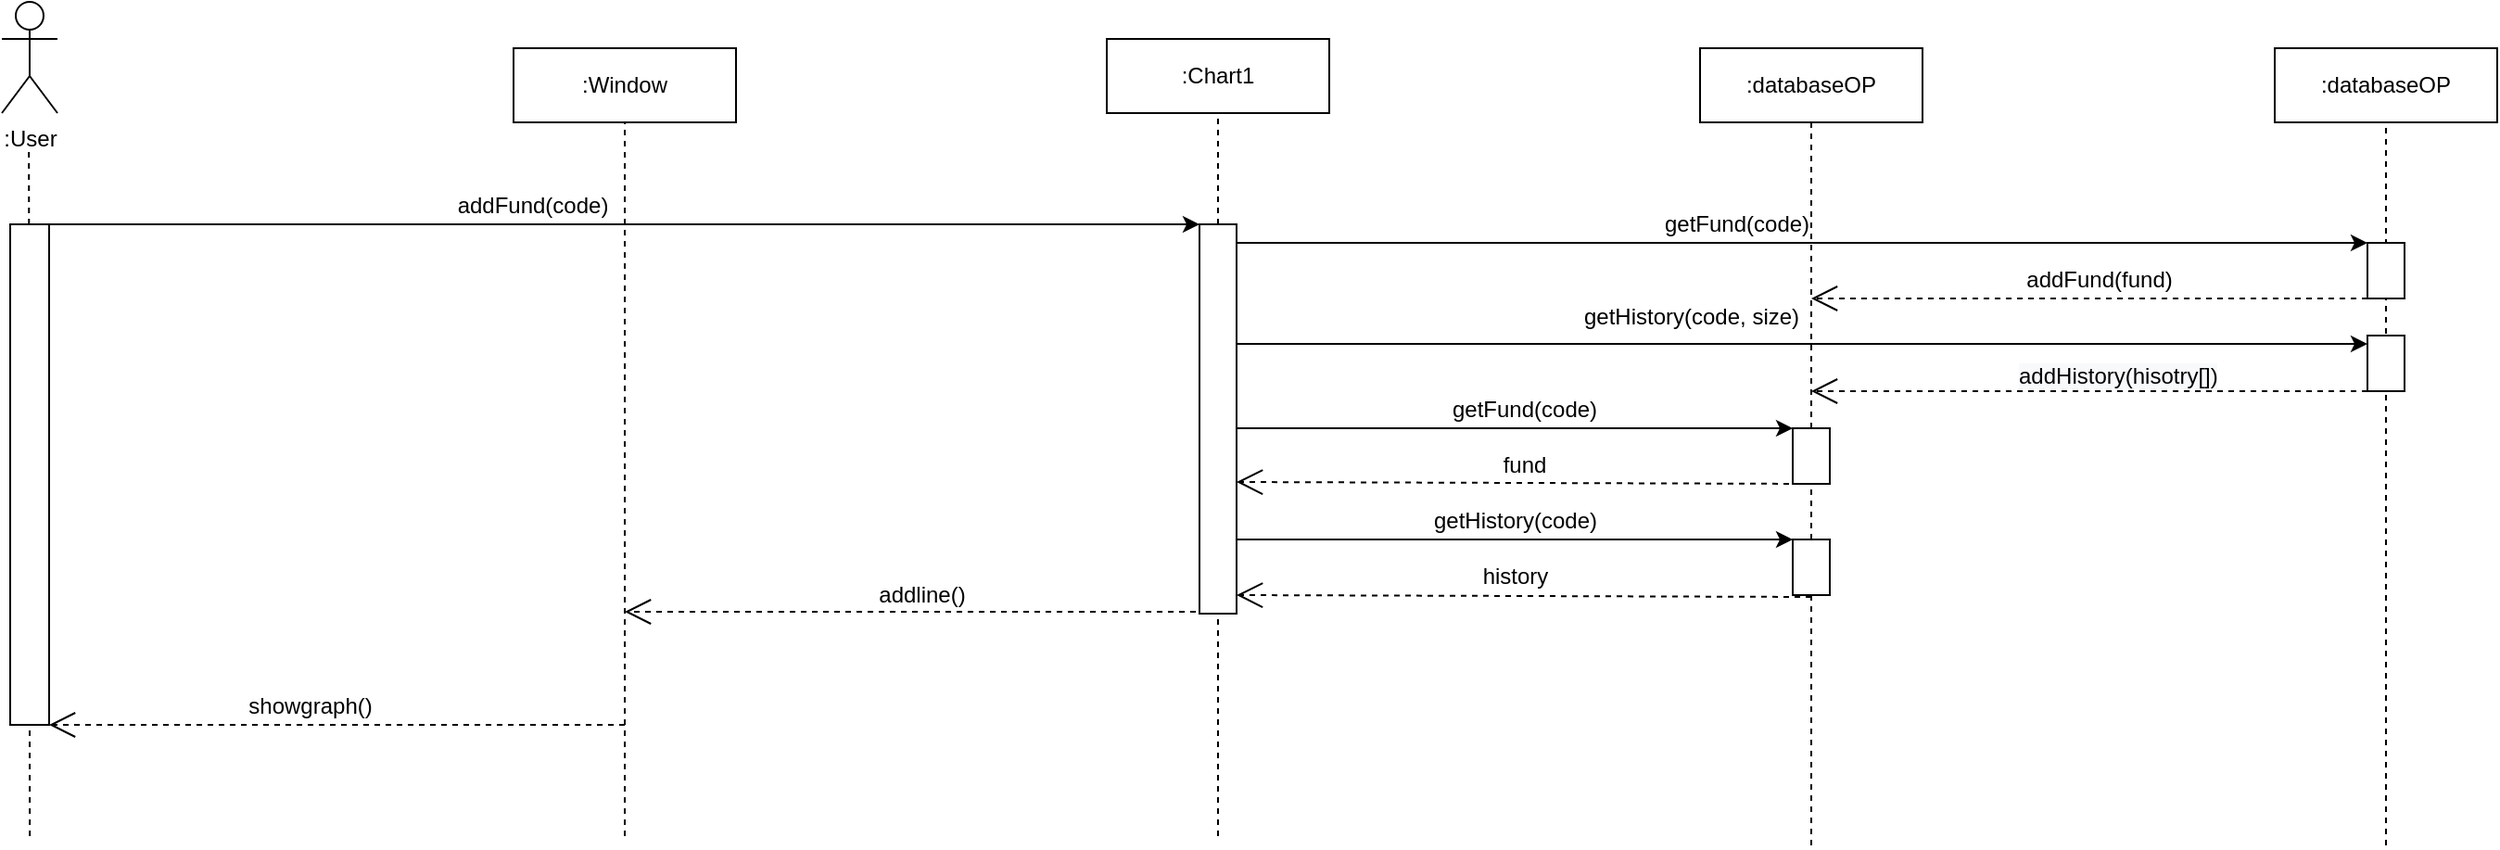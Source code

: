 <mxfile version="14.6.13" type="device"><diagram id="MnaK1AtwsZy4smSYH2O8" name="第 1 页"><mxGraphModel dx="2013" dy="822" grid="1" gridSize="10" guides="1" tooltips="1" connect="1" arrows="1" fold="1" page="1" pageScale="1" pageWidth="827" pageHeight="1169" math="0" shadow="0"><root><mxCell id="0"/><mxCell id="1" parent="0"/><mxCell id="8qOaehZTRVqwu9llJdRh-4" value=":User" style="shape=umlActor;verticalLabelPosition=bottom;verticalAlign=top;html=1;outlineConnect=0;" vertex="1" parent="1"><mxGeometry x="-136" y="110" width="30" height="60" as="geometry"/></mxCell><mxCell id="8qOaehZTRVqwu9llJdRh-5" value="" style="endArrow=none;dashed=1;html=1;entryX=0.5;entryY=1;entryDx=0;entryDy=0;" edge="1" parent="1" target="8qOaehZTRVqwu9llJdRh-27"><mxGeometry width="50" height="50" relative="1" as="geometry"><mxPoint x="200" y="560" as="sourcePoint"/><mxPoint x="200.5" y="200" as="targetPoint"/></mxGeometry></mxCell><mxCell id="8qOaehZTRVqwu9llJdRh-6" value=":Chart1" style="rounded=0;whiteSpace=wrap;html=1;" vertex="1" parent="1"><mxGeometry x="460" y="130" width="120" height="40" as="geometry"/></mxCell><mxCell id="8qOaehZTRVqwu9llJdRh-7" value="" style="endArrow=none;dashed=1;html=1;entryX=0.5;entryY=1;entryDx=0;entryDy=0;" edge="1" parent="1" target="8qOaehZTRVqwu9llJdRh-6"><mxGeometry width="50" height="50" relative="1" as="geometry"><mxPoint x="520" y="560" as="sourcePoint"/><mxPoint x="520" y="190" as="targetPoint"/></mxGeometry></mxCell><mxCell id="8qOaehZTRVqwu9llJdRh-8" value="" style="endArrow=classic;html=1;entryX=0;entryY=0;entryDx=0;entryDy=0;" edge="1" parent="1" target="8qOaehZTRVqwu9llJdRh-35"><mxGeometry width="50" height="50" relative="1" as="geometry"><mxPoint x="-120" y="230" as="sourcePoint"/><mxPoint x="520" y="230" as="targetPoint"/></mxGeometry></mxCell><mxCell id="8qOaehZTRVqwu9llJdRh-9" value="addFund(code)" style="text;html=1;align=center;verticalAlign=middle;resizable=0;points=[];autosize=1;strokeColor=none;" vertex="1" parent="1"><mxGeometry x="100" y="210" width="100" height="20" as="geometry"/></mxCell><mxCell id="8qOaehZTRVqwu9llJdRh-10" value="" style="endArrow=open;endFill=1;endSize=12;html=1;fontSize=20;dashed=1;" edge="1" parent="1"><mxGeometry width="160" relative="1" as="geometry"><mxPoint x="520" y="439" as="sourcePoint"/><mxPoint x="200" y="439" as="targetPoint"/></mxGeometry></mxCell><mxCell id="8qOaehZTRVqwu9llJdRh-11" value="addline()" style="text;html=1;align=center;verticalAlign=middle;resizable=0;points=[];autosize=1;strokeColor=none;" vertex="1" parent="1"><mxGeometry x="330" y="420" width="60" height="20" as="geometry"/></mxCell><mxCell id="8qOaehZTRVqwu9llJdRh-12" value=":databaseOP" style="rounded=0;whiteSpace=wrap;html=1;" vertex="1" parent="1"><mxGeometry x="780" y="135" width="120" height="40" as="geometry"/></mxCell><mxCell id="8qOaehZTRVqwu9llJdRh-13" value="" style="endArrow=none;dashed=1;html=1;entryX=0.5;entryY=1;entryDx=0;entryDy=0;startArrow=none;" edge="1" parent="1" target="8qOaehZTRVqwu9llJdRh-12" source="8qOaehZTRVqwu9llJdRh-70"><mxGeometry width="50" height="50" relative="1" as="geometry"><mxPoint x="840" y="565" as="sourcePoint"/><mxPoint x="840" y="195" as="targetPoint"/></mxGeometry></mxCell><mxCell id="8qOaehZTRVqwu9llJdRh-26" value="" style="endArrow=none;dashed=1;html=1;" edge="1" parent="1"><mxGeometry width="50" height="50" relative="1" as="geometry"><mxPoint x="-120.92" y="560" as="sourcePoint"/><mxPoint x="-121.42" y="190" as="targetPoint"/></mxGeometry></mxCell><mxCell id="8qOaehZTRVqwu9llJdRh-27" value=":Window" style="rounded=0;whiteSpace=wrap;html=1;" vertex="1" parent="1"><mxGeometry x="140" y="135" width="120" height="40" as="geometry"/></mxCell><mxCell id="8qOaehZTRVqwu9llJdRh-28" value="" style="endArrow=open;endFill=1;endSize=12;html=1;fontSize=20;dashed=1;entryX=1;entryY=1;entryDx=0;entryDy=0;" edge="1" parent="1" target="8qOaehZTRVqwu9llJdRh-32"><mxGeometry width="160" relative="1" as="geometry"><mxPoint x="200" y="500" as="sourcePoint"/><mxPoint x="-120" y="400" as="targetPoint"/></mxGeometry></mxCell><mxCell id="8qOaehZTRVqwu9llJdRh-29" value="showgraph()" style="text;html=1;align=center;verticalAlign=middle;resizable=0;points=[];autosize=1;strokeColor=none;" vertex="1" parent="1"><mxGeometry x="-10" y="480" width="80" height="20" as="geometry"/></mxCell><mxCell id="8qOaehZTRVqwu9llJdRh-32" value="" style="rounded=0;whiteSpace=wrap;html=1;" vertex="1" parent="1"><mxGeometry x="-131.5" y="230" width="21" height="270" as="geometry"/></mxCell><mxCell id="8qOaehZTRVqwu9llJdRh-35" value="" style="rounded=0;whiteSpace=wrap;html=1;" vertex="1" parent="1"><mxGeometry x="510" y="230" width="20" height="210" as="geometry"/></mxCell><mxCell id="8qOaehZTRVqwu9llJdRh-40" value=":databaseOP" style="rounded=0;whiteSpace=wrap;html=1;" vertex="1" parent="1"><mxGeometry x="1090" y="135" width="120" height="40" as="geometry"/></mxCell><mxCell id="8qOaehZTRVqwu9llJdRh-41" value="" style="endArrow=none;dashed=1;html=1;entryX=0.5;entryY=1;entryDx=0;entryDy=0;" edge="1" parent="1" target="8qOaehZTRVqwu9llJdRh-40"><mxGeometry width="50" height="50" relative="1" as="geometry"><mxPoint x="1150" y="565" as="sourcePoint"/><mxPoint x="1150" y="195" as="targetPoint"/></mxGeometry></mxCell><mxCell id="8qOaehZTRVqwu9llJdRh-43" value="" style="endArrow=classic;html=1;" edge="1" parent="1"><mxGeometry width="50" height="50" relative="1" as="geometry"><mxPoint x="530" y="240" as="sourcePoint"/><mxPoint x="1140" y="240" as="targetPoint"/></mxGeometry></mxCell><mxCell id="8qOaehZTRVqwu9llJdRh-44" value="getFund(code)" style="text;html=1;strokeColor=none;fillColor=none;align=center;verticalAlign=middle;whiteSpace=wrap;rounded=0;" vertex="1" parent="1"><mxGeometry x="780" y="220" width="40" height="20" as="geometry"/></mxCell><mxCell id="8qOaehZTRVqwu9llJdRh-46" value="" style="rounded=0;whiteSpace=wrap;html=1;" vertex="1" parent="1"><mxGeometry x="1140" y="240" width="20" height="30" as="geometry"/></mxCell><mxCell id="8qOaehZTRVqwu9llJdRh-47" value="" style="endArrow=open;endFill=1;endSize=12;html=1;fontSize=20;exitX=0;exitY=1;exitDx=0;exitDy=0;dashed=1;" edge="1" parent="1" source="8qOaehZTRVqwu9llJdRh-46"><mxGeometry width="160" relative="1" as="geometry"><mxPoint x="760" y="340" as="sourcePoint"/><mxPoint x="840" y="270" as="targetPoint"/></mxGeometry></mxCell><mxCell id="8qOaehZTRVqwu9llJdRh-48" value="addFund(fund)" style="text;html=1;align=center;verticalAlign=middle;resizable=0;points=[];autosize=1;strokeColor=none;" vertex="1" parent="1"><mxGeometry x="950" y="250" width="90" height="20" as="geometry"/></mxCell><mxCell id="8qOaehZTRVqwu9llJdRh-51" value="" style="endArrow=classic;html=1;" edge="1" parent="1"><mxGeometry width="50" height="50" relative="1" as="geometry"><mxPoint x="530" y="294.5" as="sourcePoint"/><mxPoint x="1140" y="294.5" as="targetPoint"/></mxGeometry></mxCell><mxCell id="8qOaehZTRVqwu9llJdRh-52" value="getHistory(code, size)" style="text;html=1;align=center;verticalAlign=middle;resizable=0;points=[];autosize=1;strokeColor=none;" vertex="1" parent="1"><mxGeometry x="710" y="270" width="130" height="20" as="geometry"/></mxCell><mxCell id="8qOaehZTRVqwu9llJdRh-54" value="" style="rounded=0;whiteSpace=wrap;html=1;" vertex="1" parent="1"><mxGeometry x="1140" y="290" width="20" height="30" as="geometry"/></mxCell><mxCell id="8qOaehZTRVqwu9llJdRh-55" value="" style="endArrow=open;endFill=1;endSize=12;html=1;fontSize=20;dashed=1;exitX=0;exitY=1;exitDx=0;exitDy=0;" edge="1" parent="1" source="8qOaehZTRVqwu9llJdRh-54"><mxGeometry width="160" relative="1" as="geometry"><mxPoint x="670" y="340" as="sourcePoint"/><mxPoint x="840" y="320" as="targetPoint"/></mxGeometry></mxCell><mxCell id="8qOaehZTRVqwu9llJdRh-56" value="&lt;span style=&quot;color: rgb(0 , 0 , 0) ; font-family: &amp;#34;helvetica&amp;#34; ; font-size: 12px ; font-style: normal ; font-weight: 400 ; letter-spacing: normal ; text-align: center ; text-indent: 0px ; text-transform: none ; word-spacing: 0px ; background-color: rgb(248 , 249 , 250) ; display: inline ; float: none&quot;&gt;addHistory(hisotry[])&lt;/span&gt;" style="text;whiteSpace=wrap;html=1;" vertex="1" parent="1"><mxGeometry x="950" y="298" width="100" height="30" as="geometry"/></mxCell><mxCell id="8qOaehZTRVqwu9llJdRh-62" value="" style="endArrow=classic;html=1;" edge="1" parent="1"><mxGeometry width="50" height="50" relative="1" as="geometry"><mxPoint x="530" y="340" as="sourcePoint"/><mxPoint x="830" y="340" as="targetPoint"/></mxGeometry></mxCell><mxCell id="8qOaehZTRVqwu9llJdRh-63" value="getFund(code)" style="text;html=1;align=center;verticalAlign=middle;resizable=0;points=[];autosize=1;strokeColor=none;" vertex="1" parent="1"><mxGeometry x="640" y="320" width="90" height="20" as="geometry"/></mxCell><mxCell id="8qOaehZTRVqwu9llJdRh-65" value="" style="endArrow=open;endFill=1;endSize=12;html=1;fontSize=20;dashed=1;exitX=0;exitY=1;exitDx=0;exitDy=0;" edge="1" parent="1"><mxGeometry width="160" relative="1" as="geometry"><mxPoint x="840" y="370" as="sourcePoint"/><mxPoint x="530" y="369" as="targetPoint"/></mxGeometry></mxCell><mxCell id="8qOaehZTRVqwu9llJdRh-66" value="fund" style="text;html=1;align=center;verticalAlign=middle;resizable=0;points=[];autosize=1;strokeColor=none;" vertex="1" parent="1"><mxGeometry x="665" y="350" width="40" height="20" as="geometry"/></mxCell><mxCell id="8qOaehZTRVqwu9llJdRh-67" value="" style="endArrow=classic;html=1;" edge="1" parent="1"><mxGeometry width="50" height="50" relative="1" as="geometry"><mxPoint x="530" y="400" as="sourcePoint"/><mxPoint x="830" y="400" as="targetPoint"/></mxGeometry></mxCell><mxCell id="8qOaehZTRVqwu9llJdRh-69" value="" style="rounded=0;whiteSpace=wrap;html=1;" vertex="1" parent="1"><mxGeometry x="830" y="340" width="20" height="30" as="geometry"/></mxCell><mxCell id="8qOaehZTRVqwu9llJdRh-70" value="" style="rounded=0;whiteSpace=wrap;html=1;" vertex="1" parent="1"><mxGeometry x="830" y="400" width="20" height="30" as="geometry"/></mxCell><mxCell id="8qOaehZTRVqwu9llJdRh-71" value="" style="endArrow=none;dashed=1;html=1;entryX=0.5;entryY=1;entryDx=0;entryDy=0;" edge="1" parent="1" target="8qOaehZTRVqwu9llJdRh-70"><mxGeometry width="50" height="50" relative="1" as="geometry"><mxPoint x="840" y="565" as="sourcePoint"/><mxPoint x="840" y="175" as="targetPoint"/></mxGeometry></mxCell><mxCell id="8qOaehZTRVqwu9llJdRh-72" value="getHistory(code)" style="text;html=1;align=center;verticalAlign=middle;resizable=0;points=[];autosize=1;strokeColor=none;" vertex="1" parent="1"><mxGeometry x="630" y="380" width="100" height="20" as="geometry"/></mxCell><mxCell id="8qOaehZTRVqwu9llJdRh-73" value="" style="endArrow=open;endFill=1;endSize=12;html=1;fontSize=20;dashed=1;exitX=0;exitY=1;exitDx=0;exitDy=0;" edge="1" parent="1"><mxGeometry width="160" relative="1" as="geometry"><mxPoint x="840" y="431" as="sourcePoint"/><mxPoint x="530" y="430" as="targetPoint"/></mxGeometry></mxCell><mxCell id="8qOaehZTRVqwu9llJdRh-74" value="history" style="text;html=1;align=center;verticalAlign=middle;resizable=0;points=[];autosize=1;strokeColor=none;" vertex="1" parent="1"><mxGeometry x="655" y="410" width="50" height="20" as="geometry"/></mxCell></root></mxGraphModel></diagram></mxfile>